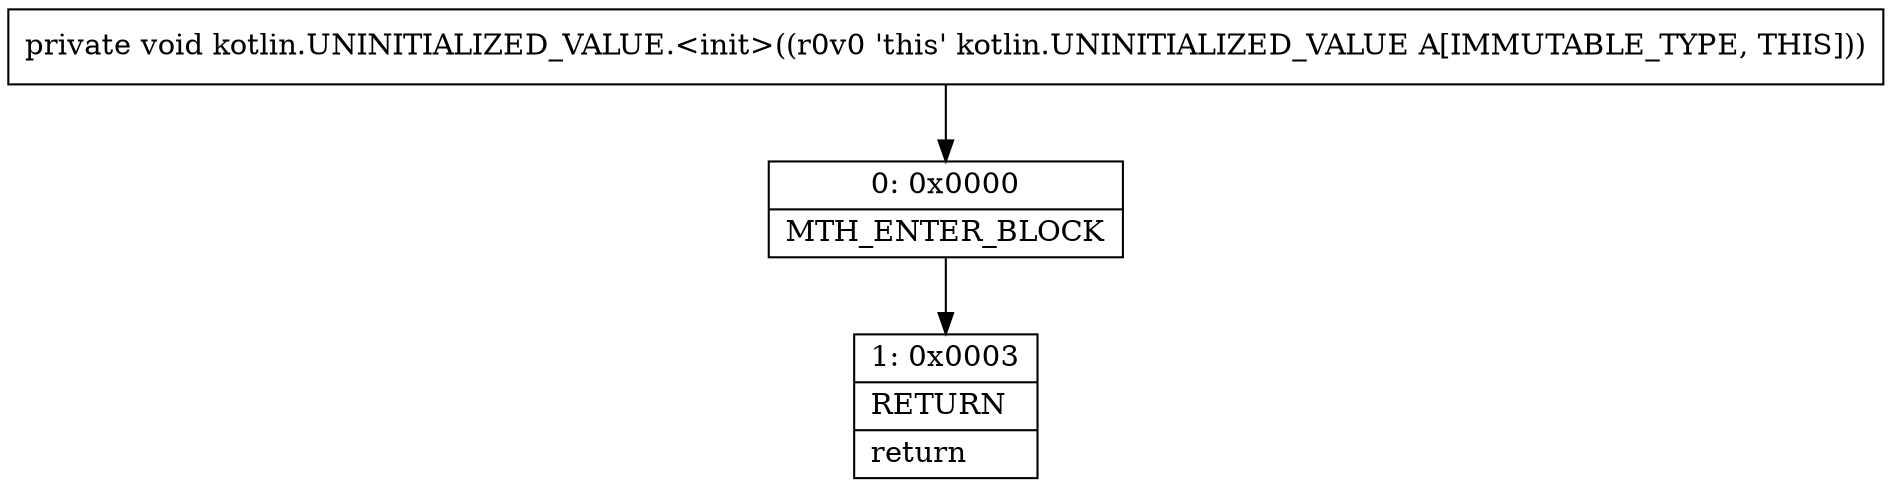 digraph "CFG forkotlin.UNINITIALIZED_VALUE.\<init\>()V" {
Node_0 [shape=record,label="{0\:\ 0x0000|MTH_ENTER_BLOCK\l}"];
Node_1 [shape=record,label="{1\:\ 0x0003|RETURN\l|return\l}"];
MethodNode[shape=record,label="{private void kotlin.UNINITIALIZED_VALUE.\<init\>((r0v0 'this' kotlin.UNINITIALIZED_VALUE A[IMMUTABLE_TYPE, THIS])) }"];
MethodNode -> Node_0;
Node_0 -> Node_1;
}

